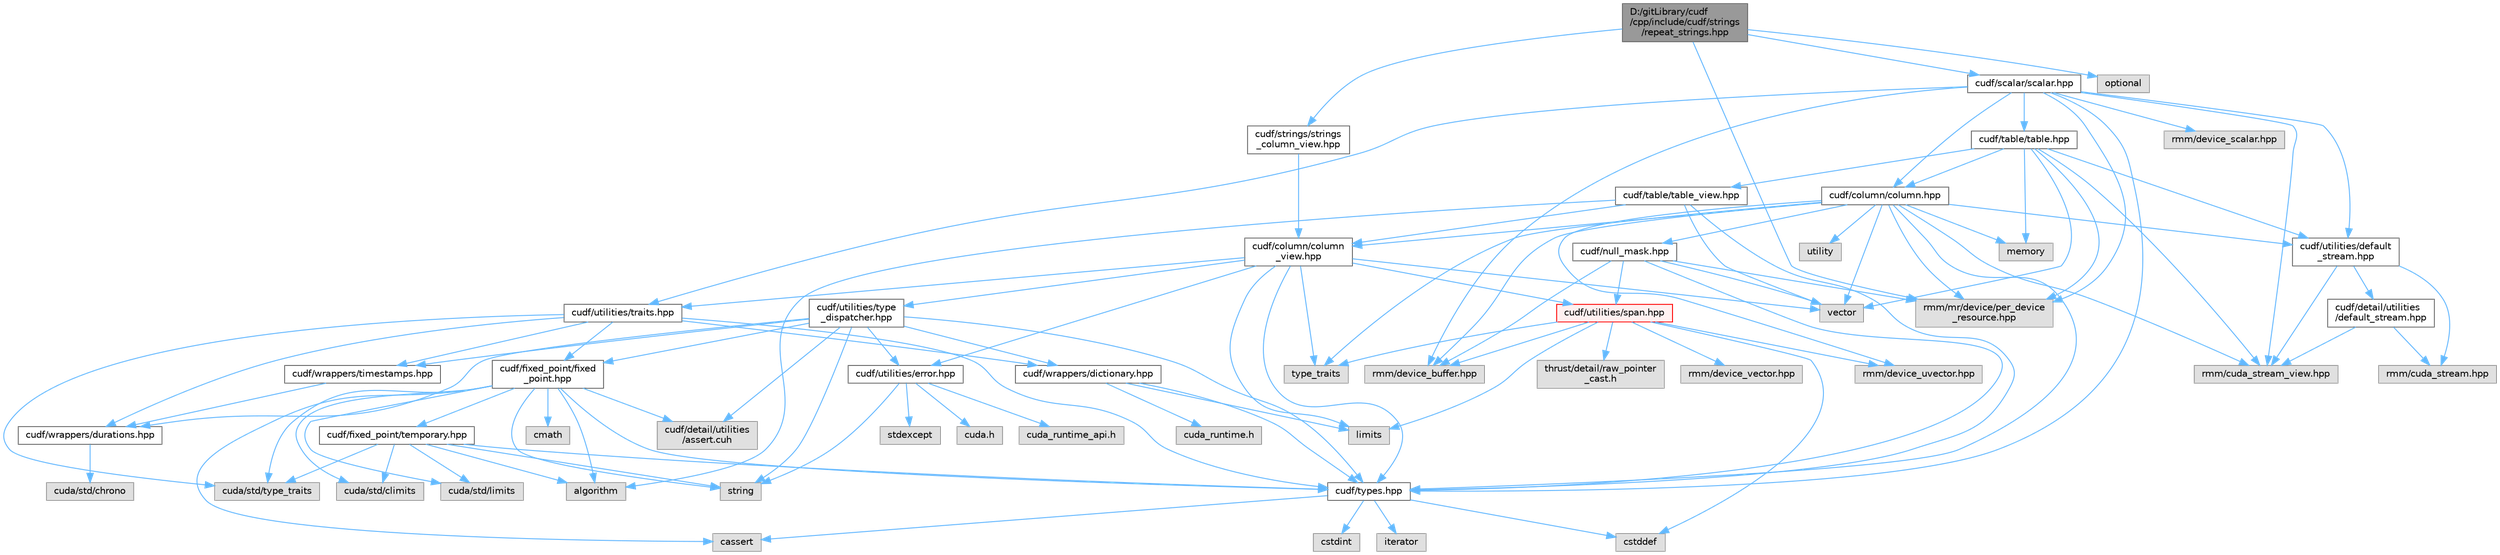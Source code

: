 digraph "D:/gitLibrary/cudf/cpp/include/cudf/strings/repeat_strings.hpp"
{
 // LATEX_PDF_SIZE
  bgcolor="transparent";
  edge [fontname=Helvetica,fontsize=10,labelfontname=Helvetica,labelfontsize=10];
  node [fontname=Helvetica,fontsize=10,shape=box,height=0.2,width=0.4];
  Node1 [id="Node000001",label="D:/gitLibrary/cudf\l/cpp/include/cudf/strings\l/repeat_strings.hpp",height=0.2,width=0.4,color="gray40", fillcolor="grey60", style="filled", fontcolor="black",tooltip="Strings APIs for copying strings."];
  Node1 -> Node2 [id="edge1_Node000001_Node000002",color="steelblue1",style="solid",tooltip=" "];
  Node2 [id="Node000002",label="cudf/scalar/scalar.hpp",height=0.2,width=0.4,color="grey40", fillcolor="white", style="filled",URL="$scalar_8hpp.html",tooltip="Class definitions for cudf::scalar"];
  Node2 -> Node3 [id="edge2_Node000002_Node000003",color="steelblue1",style="solid",tooltip=" "];
  Node3 [id="Node000003",label="cudf/column/column.hpp",height=0.2,width=0.4,color="grey40", fillcolor="white", style="filled",URL="$column_8hpp.html",tooltip="Class definition for cudf::column"];
  Node3 -> Node4 [id="edge3_Node000003_Node000004",color="steelblue1",style="solid",tooltip=" "];
  Node4 [id="Node000004",label="cudf/column/column\l_view.hpp",height=0.2,width=0.4,color="grey40", fillcolor="white", style="filled",URL="$column__view_8hpp.html",tooltip="column view class definitions"];
  Node4 -> Node5 [id="edge4_Node000004_Node000005",color="steelblue1",style="solid",tooltip=" "];
  Node5 [id="Node000005",label="cudf/types.hpp",height=0.2,width=0.4,color="grey40", fillcolor="white", style="filled",URL="$types_8hpp.html",tooltip="Type declarations for libcudf."];
  Node5 -> Node6 [id="edge5_Node000005_Node000006",color="steelblue1",style="solid",tooltip=" "];
  Node6 [id="Node000006",label="cassert",height=0.2,width=0.4,color="grey60", fillcolor="#E0E0E0", style="filled",tooltip=" "];
  Node5 -> Node7 [id="edge6_Node000005_Node000007",color="steelblue1",style="solid",tooltip=" "];
  Node7 [id="Node000007",label="cstddef",height=0.2,width=0.4,color="grey60", fillcolor="#E0E0E0", style="filled",tooltip=" "];
  Node5 -> Node8 [id="edge7_Node000005_Node000008",color="steelblue1",style="solid",tooltip=" "];
  Node8 [id="Node000008",label="cstdint",height=0.2,width=0.4,color="grey60", fillcolor="#E0E0E0", style="filled",tooltip=" "];
  Node5 -> Node9 [id="edge8_Node000005_Node000009",color="steelblue1",style="solid",tooltip=" "];
  Node9 [id="Node000009",label="iterator",height=0.2,width=0.4,color="grey60", fillcolor="#E0E0E0", style="filled",tooltip=" "];
  Node4 -> Node10 [id="edge9_Node000004_Node000010",color="steelblue1",style="solid",tooltip=" "];
  Node10 [id="Node000010",label="cudf/utilities/error.hpp",height=0.2,width=0.4,color="grey40", fillcolor="white", style="filled",URL="$error_8hpp.html",tooltip=" "];
  Node10 -> Node11 [id="edge10_Node000010_Node000011",color="steelblue1",style="solid",tooltip=" "];
  Node11 [id="Node000011",label="cuda.h",height=0.2,width=0.4,color="grey60", fillcolor="#E0E0E0", style="filled",tooltip=" "];
  Node10 -> Node12 [id="edge11_Node000010_Node000012",color="steelblue1",style="solid",tooltip=" "];
  Node12 [id="Node000012",label="cuda_runtime_api.h",height=0.2,width=0.4,color="grey60", fillcolor="#E0E0E0", style="filled",tooltip=" "];
  Node10 -> Node13 [id="edge12_Node000010_Node000013",color="steelblue1",style="solid",tooltip=" "];
  Node13 [id="Node000013",label="stdexcept",height=0.2,width=0.4,color="grey60", fillcolor="#E0E0E0", style="filled",tooltip=" "];
  Node10 -> Node14 [id="edge13_Node000010_Node000014",color="steelblue1",style="solid",tooltip=" "];
  Node14 [id="Node000014",label="string",height=0.2,width=0.4,color="grey60", fillcolor="#E0E0E0", style="filled",tooltip=" "];
  Node4 -> Node15 [id="edge14_Node000004_Node000015",color="steelblue1",style="solid",tooltip=" "];
  Node15 [id="Node000015",label="cudf/utilities/span.hpp",height=0.2,width=0.4,color="red", fillcolor="#FFF0F0", style="filled",URL="$span_8hpp.html",tooltip=" "];
  Node15 -> Node16 [id="edge15_Node000015_Node000016",color="steelblue1",style="solid",tooltip=" "];
  Node16 [id="Node000016",label="rmm/device_buffer.hpp",height=0.2,width=0.4,color="grey60", fillcolor="#E0E0E0", style="filled",tooltip=" "];
  Node15 -> Node17 [id="edge16_Node000015_Node000017",color="steelblue1",style="solid",tooltip=" "];
  Node17 [id="Node000017",label="rmm/device_uvector.hpp",height=0.2,width=0.4,color="grey60", fillcolor="#E0E0E0", style="filled",tooltip=" "];
  Node15 -> Node18 [id="edge17_Node000015_Node000018",color="steelblue1",style="solid",tooltip=" "];
  Node18 [id="Node000018",label="rmm/device_vector.hpp",height=0.2,width=0.4,color="grey60", fillcolor="#E0E0E0", style="filled",tooltip=" "];
  Node15 -> Node19 [id="edge18_Node000015_Node000019",color="steelblue1",style="solid",tooltip=" "];
  Node19 [id="Node000019",label="thrust/detail/raw_pointer\l_cast.h",height=0.2,width=0.4,color="grey60", fillcolor="#E0E0E0", style="filled",tooltip=" "];
  Node15 -> Node7 [id="edge19_Node000015_Node000007",color="steelblue1",style="solid",tooltip=" "];
  Node15 -> Node23 [id="edge20_Node000015_Node000023",color="steelblue1",style="solid",tooltip=" "];
  Node23 [id="Node000023",label="limits",height=0.2,width=0.4,color="grey60", fillcolor="#E0E0E0", style="filled",tooltip=" "];
  Node15 -> Node24 [id="edge21_Node000015_Node000024",color="steelblue1",style="solid",tooltip=" "];
  Node24 [id="Node000024",label="type_traits",height=0.2,width=0.4,color="grey60", fillcolor="#E0E0E0", style="filled",tooltip=" "];
  Node4 -> Node25 [id="edge22_Node000004_Node000025",color="steelblue1",style="solid",tooltip=" "];
  Node25 [id="Node000025",label="cudf/utilities/traits.hpp",height=0.2,width=0.4,color="grey40", fillcolor="white", style="filled",URL="$traits_8hpp.html",tooltip=" "];
  Node25 -> Node26 [id="edge23_Node000025_Node000026",color="steelblue1",style="solid",tooltip=" "];
  Node26 [id="Node000026",label="cudf/fixed_point/fixed\l_point.hpp",height=0.2,width=0.4,color="grey40", fillcolor="white", style="filled",URL="$fixed__point_8hpp.html",tooltip="Class definition for fixed point data type"];
  Node26 -> Node27 [id="edge24_Node000026_Node000027",color="steelblue1",style="solid",tooltip=" "];
  Node27 [id="Node000027",label="cudf/detail/utilities\l/assert.cuh",height=0.2,width=0.4,color="grey60", fillcolor="#E0E0E0", style="filled",tooltip=" "];
  Node26 -> Node28 [id="edge25_Node000026_Node000028",color="steelblue1",style="solid",tooltip=" "];
  Node28 [id="Node000028",label="cudf/fixed_point/temporary.hpp",height=0.2,width=0.4,color="grey40", fillcolor="white", style="filled",URL="$temporary_8hpp.html",tooltip=" "];
  Node28 -> Node5 [id="edge26_Node000028_Node000005",color="steelblue1",style="solid",tooltip=" "];
  Node28 -> Node29 [id="edge27_Node000028_Node000029",color="steelblue1",style="solid",tooltip=" "];
  Node29 [id="Node000029",label="cuda/std/climits",height=0.2,width=0.4,color="grey60", fillcolor="#E0E0E0", style="filled",tooltip=" "];
  Node28 -> Node30 [id="edge28_Node000028_Node000030",color="steelblue1",style="solid",tooltip=" "];
  Node30 [id="Node000030",label="cuda/std/limits",height=0.2,width=0.4,color="grey60", fillcolor="#E0E0E0", style="filled",tooltip=" "];
  Node28 -> Node31 [id="edge29_Node000028_Node000031",color="steelblue1",style="solid",tooltip=" "];
  Node31 [id="Node000031",label="cuda/std/type_traits",height=0.2,width=0.4,color="grey60", fillcolor="#E0E0E0", style="filled",tooltip=" "];
  Node28 -> Node32 [id="edge30_Node000028_Node000032",color="steelblue1",style="solid",tooltip=" "];
  Node32 [id="Node000032",label="algorithm",height=0.2,width=0.4,color="grey60", fillcolor="#E0E0E0", style="filled",tooltip=" "];
  Node28 -> Node14 [id="edge31_Node000028_Node000014",color="steelblue1",style="solid",tooltip=" "];
  Node26 -> Node5 [id="edge32_Node000026_Node000005",color="steelblue1",style="solid",tooltip=" "];
  Node26 -> Node29 [id="edge33_Node000026_Node000029",color="steelblue1",style="solid",tooltip=" "];
  Node26 -> Node30 [id="edge34_Node000026_Node000030",color="steelblue1",style="solid",tooltip=" "];
  Node26 -> Node31 [id="edge35_Node000026_Node000031",color="steelblue1",style="solid",tooltip=" "];
  Node26 -> Node32 [id="edge36_Node000026_Node000032",color="steelblue1",style="solid",tooltip=" "];
  Node26 -> Node6 [id="edge37_Node000026_Node000006",color="steelblue1",style="solid",tooltip=" "];
  Node26 -> Node33 [id="edge38_Node000026_Node000033",color="steelblue1",style="solid",tooltip=" "];
  Node33 [id="Node000033",label="cmath",height=0.2,width=0.4,color="grey60", fillcolor="#E0E0E0", style="filled",tooltip=" "];
  Node26 -> Node14 [id="edge39_Node000026_Node000014",color="steelblue1",style="solid",tooltip=" "];
  Node25 -> Node5 [id="edge40_Node000025_Node000005",color="steelblue1",style="solid",tooltip=" "];
  Node25 -> Node34 [id="edge41_Node000025_Node000034",color="steelblue1",style="solid",tooltip=" "];
  Node34 [id="Node000034",label="cudf/wrappers/dictionary.hpp",height=0.2,width=0.4,color="grey40", fillcolor="white", style="filled",URL="$dictionary_8hpp.html",tooltip="Concrete type definition for dictionary columns."];
  Node34 -> Node35 [id="edge42_Node000034_Node000035",color="steelblue1",style="solid",tooltip=" "];
  Node35 [id="Node000035",label="cuda_runtime.h",height=0.2,width=0.4,color="grey60", fillcolor="#E0E0E0", style="filled",tooltip=" "];
  Node34 -> Node5 [id="edge43_Node000034_Node000005",color="steelblue1",style="solid",tooltip=" "];
  Node34 -> Node23 [id="edge44_Node000034_Node000023",color="steelblue1",style="solid",tooltip=" "];
  Node25 -> Node36 [id="edge45_Node000025_Node000036",color="steelblue1",style="solid",tooltip=" "];
  Node36 [id="Node000036",label="cudf/wrappers/durations.hpp",height=0.2,width=0.4,color="grey40", fillcolor="white", style="filled",URL="$durations_8hpp.html",tooltip="Concrete type definitions for int32_t and int64_t durations in varying resolutions."];
  Node36 -> Node37 [id="edge46_Node000036_Node000037",color="steelblue1",style="solid",tooltip=" "];
  Node37 [id="Node000037",label="cuda/std/chrono",height=0.2,width=0.4,color="grey60", fillcolor="#E0E0E0", style="filled",tooltip=" "];
  Node25 -> Node38 [id="edge47_Node000025_Node000038",color="steelblue1",style="solid",tooltip=" "];
  Node38 [id="Node000038",label="cudf/wrappers/timestamps.hpp",height=0.2,width=0.4,color="grey40", fillcolor="white", style="filled",URL="$timestamps_8hpp.html",tooltip="Concrete type definitions for int32_t and int64_t timestamps in varying resolutions as durations sinc..."];
  Node38 -> Node36 [id="edge48_Node000038_Node000036",color="steelblue1",style="solid",tooltip=" "];
  Node25 -> Node31 [id="edge49_Node000025_Node000031",color="steelblue1",style="solid",tooltip=" "];
  Node4 -> Node39 [id="edge50_Node000004_Node000039",color="steelblue1",style="solid",tooltip=" "];
  Node39 [id="Node000039",label="cudf/utilities/type\l_dispatcher.hpp",height=0.2,width=0.4,color="grey40", fillcolor="white", style="filled",URL="$type__dispatcher_8hpp.html",tooltip="Defines the mapping between cudf::type_id runtime type information and concrete C++ types."];
  Node39 -> Node27 [id="edge51_Node000039_Node000027",color="steelblue1",style="solid",tooltip=" "];
  Node39 -> Node26 [id="edge52_Node000039_Node000026",color="steelblue1",style="solid",tooltip=" "];
  Node39 -> Node5 [id="edge53_Node000039_Node000005",color="steelblue1",style="solid",tooltip=" "];
  Node39 -> Node10 [id="edge54_Node000039_Node000010",color="steelblue1",style="solid",tooltip=" "];
  Node39 -> Node34 [id="edge55_Node000039_Node000034",color="steelblue1",style="solid",tooltip=" "];
  Node39 -> Node36 [id="edge56_Node000039_Node000036",color="steelblue1",style="solid",tooltip=" "];
  Node39 -> Node38 [id="edge57_Node000039_Node000038",color="steelblue1",style="solid",tooltip=" "];
  Node39 -> Node14 [id="edge58_Node000039_Node000014",color="steelblue1",style="solid",tooltip=" "];
  Node4 -> Node23 [id="edge59_Node000004_Node000023",color="steelblue1",style="solid",tooltip=" "];
  Node4 -> Node24 [id="edge60_Node000004_Node000024",color="steelblue1",style="solid",tooltip=" "];
  Node4 -> Node40 [id="edge61_Node000004_Node000040",color="steelblue1",style="solid",tooltip=" "];
  Node40 [id="Node000040",label="vector",height=0.2,width=0.4,color="grey60", fillcolor="#E0E0E0", style="filled",tooltip=" "];
  Node3 -> Node41 [id="edge62_Node000003_Node000041",color="steelblue1",style="solid",tooltip=" "];
  Node41 [id="Node000041",label="cudf/null_mask.hpp",height=0.2,width=0.4,color="grey40", fillcolor="white", style="filled",URL="$null__mask_8hpp.html",tooltip="APIs for managing validity bitmasks"];
  Node41 -> Node5 [id="edge63_Node000041_Node000005",color="steelblue1",style="solid",tooltip=" "];
  Node41 -> Node15 [id="edge64_Node000041_Node000015",color="steelblue1",style="solid",tooltip=" "];
  Node41 -> Node16 [id="edge65_Node000041_Node000016",color="steelblue1",style="solid",tooltip=" "];
  Node41 -> Node42 [id="edge66_Node000041_Node000042",color="steelblue1",style="solid",tooltip=" "];
  Node42 [id="Node000042",label="rmm/mr/device/per_device\l_resource.hpp",height=0.2,width=0.4,color="grey60", fillcolor="#E0E0E0", style="filled",tooltip=" "];
  Node41 -> Node40 [id="edge67_Node000041_Node000040",color="steelblue1",style="solid",tooltip=" "];
  Node3 -> Node5 [id="edge68_Node000003_Node000005",color="steelblue1",style="solid",tooltip=" "];
  Node3 -> Node43 [id="edge69_Node000003_Node000043",color="steelblue1",style="solid",tooltip=" "];
  Node43 [id="Node000043",label="cudf/utilities/default\l_stream.hpp",height=0.2,width=0.4,color="grey40", fillcolor="white", style="filled",URL="$utilities_2default__stream_8hpp.html",tooltip=" "];
  Node43 -> Node44 [id="edge70_Node000043_Node000044",color="steelblue1",style="solid",tooltip=" "];
  Node44 [id="Node000044",label="cudf/detail/utilities\l/default_stream.hpp",height=0.2,width=0.4,color="grey40", fillcolor="white", style="filled",URL="$detail_2utilities_2default__stream_8hpp.html",tooltip=" "];
  Node44 -> Node45 [id="edge71_Node000044_Node000045",color="steelblue1",style="solid",tooltip=" "];
  Node45 [id="Node000045",label="rmm/cuda_stream.hpp",height=0.2,width=0.4,color="grey60", fillcolor="#E0E0E0", style="filled",tooltip=" "];
  Node44 -> Node46 [id="edge72_Node000044_Node000046",color="steelblue1",style="solid",tooltip=" "];
  Node46 [id="Node000046",label="rmm/cuda_stream_view.hpp",height=0.2,width=0.4,color="grey60", fillcolor="#E0E0E0", style="filled",tooltip=" "];
  Node43 -> Node45 [id="edge73_Node000043_Node000045",color="steelblue1",style="solid",tooltip=" "];
  Node43 -> Node46 [id="edge74_Node000043_Node000046",color="steelblue1",style="solid",tooltip=" "];
  Node3 -> Node46 [id="edge75_Node000003_Node000046",color="steelblue1",style="solid",tooltip=" "];
  Node3 -> Node16 [id="edge76_Node000003_Node000016",color="steelblue1",style="solid",tooltip=" "];
  Node3 -> Node17 [id="edge77_Node000003_Node000017",color="steelblue1",style="solid",tooltip=" "];
  Node3 -> Node42 [id="edge78_Node000003_Node000042",color="steelblue1",style="solid",tooltip=" "];
  Node3 -> Node47 [id="edge79_Node000003_Node000047",color="steelblue1",style="solid",tooltip=" "];
  Node47 [id="Node000047",label="memory",height=0.2,width=0.4,color="grey60", fillcolor="#E0E0E0", style="filled",tooltip=" "];
  Node3 -> Node24 [id="edge80_Node000003_Node000024",color="steelblue1",style="solid",tooltip=" "];
  Node3 -> Node48 [id="edge81_Node000003_Node000048",color="steelblue1",style="solid",tooltip=" "];
  Node48 [id="Node000048",label="utility",height=0.2,width=0.4,color="grey60", fillcolor="#E0E0E0", style="filled",tooltip=" "];
  Node3 -> Node40 [id="edge82_Node000003_Node000040",color="steelblue1",style="solid",tooltip=" "];
  Node2 -> Node49 [id="edge83_Node000002_Node000049",color="steelblue1",style="solid",tooltip=" "];
  Node49 [id="Node000049",label="cudf/table/table.hpp",height=0.2,width=0.4,color="grey40", fillcolor="white", style="filled",URL="$table_8hpp.html",tooltip="Class definition for cudf::table"];
  Node49 -> Node3 [id="edge84_Node000049_Node000003",color="steelblue1",style="solid",tooltip=" "];
  Node49 -> Node50 [id="edge85_Node000049_Node000050",color="steelblue1",style="solid",tooltip=" "];
  Node50 [id="Node000050",label="cudf/table/table_view.hpp",height=0.2,width=0.4,color="grey40", fillcolor="white", style="filled",URL="$table__view_8hpp.html",tooltip="Class definitions for (mutable)_table_view"];
  Node50 -> Node4 [id="edge86_Node000050_Node000004",color="steelblue1",style="solid",tooltip=" "];
  Node50 -> Node5 [id="edge87_Node000050_Node000005",color="steelblue1",style="solid",tooltip=" "];
  Node50 -> Node32 [id="edge88_Node000050_Node000032",color="steelblue1",style="solid",tooltip=" "];
  Node50 -> Node40 [id="edge89_Node000050_Node000040",color="steelblue1",style="solid",tooltip=" "];
  Node49 -> Node43 [id="edge90_Node000049_Node000043",color="steelblue1",style="solid",tooltip=" "];
  Node49 -> Node46 [id="edge91_Node000049_Node000046",color="steelblue1",style="solid",tooltip=" "];
  Node49 -> Node42 [id="edge92_Node000049_Node000042",color="steelblue1",style="solid",tooltip=" "];
  Node49 -> Node47 [id="edge93_Node000049_Node000047",color="steelblue1",style="solid",tooltip=" "];
  Node49 -> Node40 [id="edge94_Node000049_Node000040",color="steelblue1",style="solid",tooltip=" "];
  Node2 -> Node5 [id="edge95_Node000002_Node000005",color="steelblue1",style="solid",tooltip=" "];
  Node2 -> Node43 [id="edge96_Node000002_Node000043",color="steelblue1",style="solid",tooltip=" "];
  Node2 -> Node25 [id="edge97_Node000002_Node000025",color="steelblue1",style="solid",tooltip=" "];
  Node2 -> Node46 [id="edge98_Node000002_Node000046",color="steelblue1",style="solid",tooltip=" "];
  Node2 -> Node16 [id="edge99_Node000002_Node000016",color="steelblue1",style="solid",tooltip=" "];
  Node2 -> Node51 [id="edge100_Node000002_Node000051",color="steelblue1",style="solid",tooltip=" "];
  Node51 [id="Node000051",label="rmm/device_scalar.hpp",height=0.2,width=0.4,color="grey60", fillcolor="#E0E0E0", style="filled",tooltip=" "];
  Node2 -> Node42 [id="edge101_Node000002_Node000042",color="steelblue1",style="solid",tooltip=" "];
  Node1 -> Node52 [id="edge102_Node000001_Node000052",color="steelblue1",style="solid",tooltip=" "];
  Node52 [id="Node000052",label="cudf/strings/strings\l_column_view.hpp",height=0.2,width=0.4,color="grey40", fillcolor="white", style="filled",URL="$strings__column__view_8hpp.html",tooltip="Class definition for cudf::strings_column_view"];
  Node52 -> Node4 [id="edge103_Node000052_Node000004",color="steelblue1",style="solid",tooltip=" "];
  Node1 -> Node42 [id="edge104_Node000001_Node000042",color="steelblue1",style="solid",tooltip=" "];
  Node1 -> Node53 [id="edge105_Node000001_Node000053",color="steelblue1",style="solid",tooltip=" "];
  Node53 [id="Node000053",label="optional",height=0.2,width=0.4,color="grey60", fillcolor="#E0E0E0", style="filled",tooltip=" "];
}
